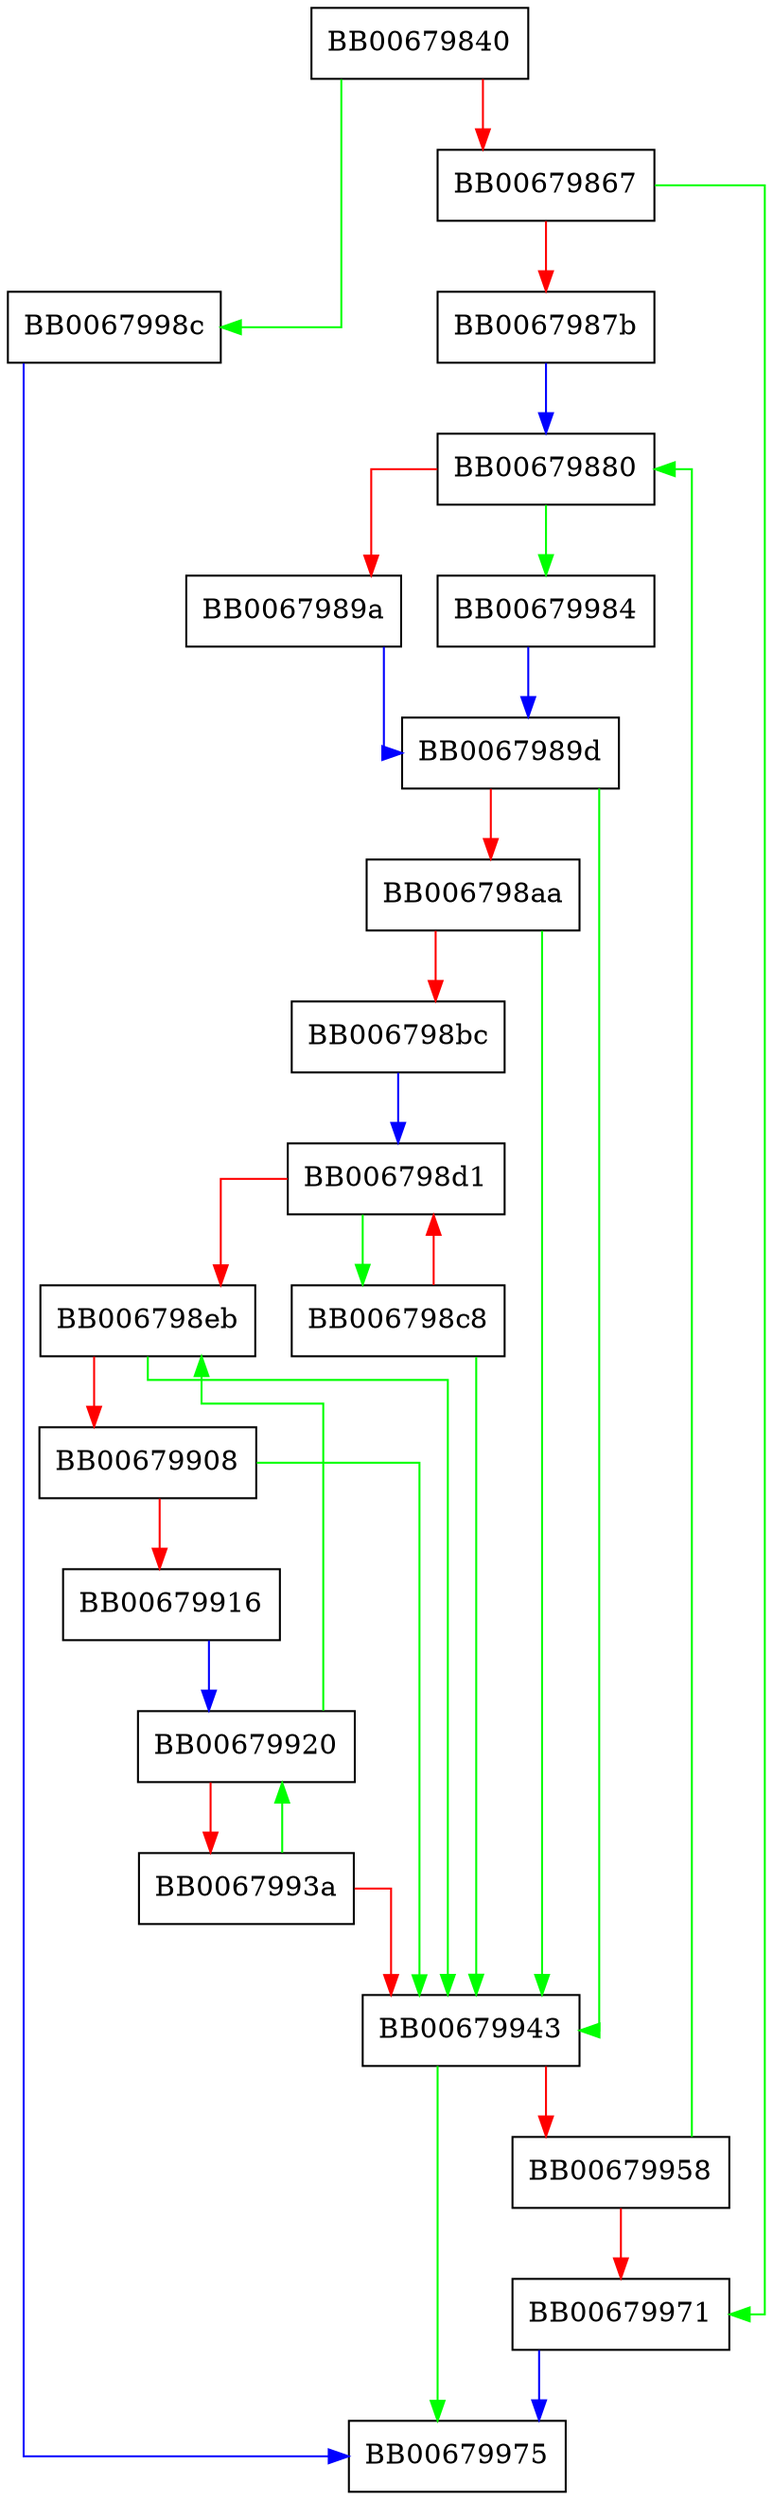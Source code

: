 digraph X509v3_add_extensions {
  node [shape="box"];
  graph [splines=ortho];
  BB00679840 -> BB0067998c [color="green"];
  BB00679840 -> BB00679867 [color="red"];
  BB00679867 -> BB00679971 [color="green"];
  BB00679867 -> BB0067987b [color="red"];
  BB0067987b -> BB00679880 [color="blue"];
  BB00679880 -> BB00679984 [color="green"];
  BB00679880 -> BB0067989a [color="red"];
  BB0067989a -> BB0067989d [color="blue"];
  BB0067989d -> BB00679943 [color="green"];
  BB0067989d -> BB006798aa [color="red"];
  BB006798aa -> BB00679943 [color="green"];
  BB006798aa -> BB006798bc [color="red"];
  BB006798bc -> BB006798d1 [color="blue"];
  BB006798c8 -> BB00679943 [color="green"];
  BB006798c8 -> BB006798d1 [color="red"];
  BB006798d1 -> BB006798c8 [color="green"];
  BB006798d1 -> BB006798eb [color="red"];
  BB006798eb -> BB00679943 [color="green"];
  BB006798eb -> BB00679908 [color="red"];
  BB00679908 -> BB00679943 [color="green"];
  BB00679908 -> BB00679916 [color="red"];
  BB00679916 -> BB00679920 [color="blue"];
  BB00679920 -> BB006798eb [color="green"];
  BB00679920 -> BB0067993a [color="red"];
  BB0067993a -> BB00679920 [color="green"];
  BB0067993a -> BB00679943 [color="red"];
  BB00679943 -> BB00679975 [color="green"];
  BB00679943 -> BB00679958 [color="red"];
  BB00679958 -> BB00679880 [color="green"];
  BB00679958 -> BB00679971 [color="red"];
  BB00679971 -> BB00679975 [color="blue"];
  BB00679984 -> BB0067989d [color="blue"];
  BB0067998c -> BB00679975 [color="blue"];
}